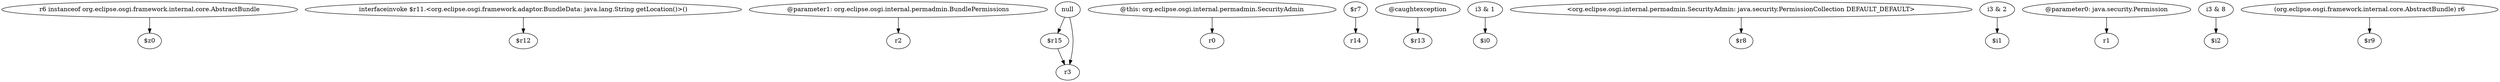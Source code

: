 digraph g {
0[label="r6 instanceof org.eclipse.osgi.framework.internal.core.AbstractBundle"]
1[label="$z0"]
0->1[label=""]
2[label="interfaceinvoke $r11.<org.eclipse.osgi.framework.adaptor.BundleData: java.lang.String getLocation()>()"]
3[label="$r12"]
2->3[label=""]
4[label="@parameter1: org.eclipse.osgi.internal.permadmin.BundlePermissions"]
5[label="r2"]
4->5[label=""]
6[label="null"]
7[label="$r15"]
6->7[label=""]
8[label="@this: org.eclipse.osgi.internal.permadmin.SecurityAdmin"]
9[label="r0"]
8->9[label=""]
10[label="$r7"]
11[label="r14"]
10->11[label=""]
12[label="@caughtexception"]
13[label="$r13"]
12->13[label=""]
14[label="i3 & 1"]
15[label="$i0"]
14->15[label=""]
16[label="r3"]
6->16[label=""]
17[label="<org.eclipse.osgi.internal.permadmin.SecurityAdmin: java.security.PermissionCollection DEFAULT_DEFAULT>"]
18[label="$r8"]
17->18[label=""]
19[label="i3 & 2"]
20[label="$i1"]
19->20[label=""]
21[label="@parameter0: java.security.Permission"]
22[label="r1"]
21->22[label=""]
23[label="i3 & 8"]
24[label="$i2"]
23->24[label=""]
7->16[label=""]
25[label="(org.eclipse.osgi.framework.internal.core.AbstractBundle) r6"]
26[label="$r9"]
25->26[label=""]
}